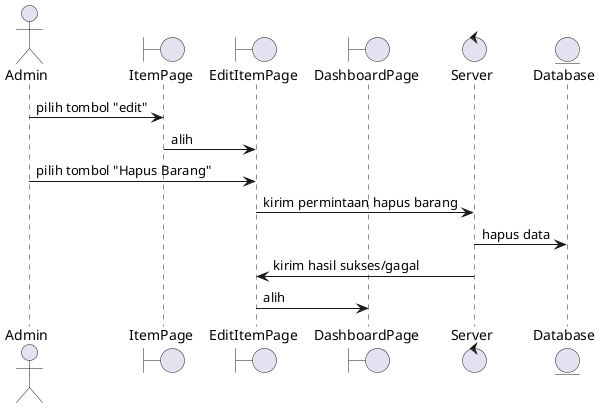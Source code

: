 @startuml
actor Admin
boundary ItemPage
boundary EditItemPage
boundary DashboardPage
control Server
entity Database

Admin -> ItemPage: pilih tombol "edit"
ItemPage -> EditItemPage: alih
Admin -> EditItemPage: pilih tombol "Hapus Barang"
EditItemPage -> Server: kirim permintaan hapus barang
Server -> Database: hapus data
Server -> EditItemPage: kirim hasil sukses/gagal
EditItemPage -> DashboardPage: alih
@enduml
